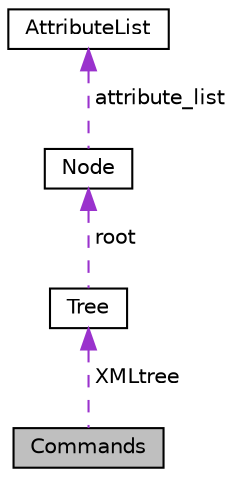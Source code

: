 digraph "Commands"
{
  edge [fontname="Helvetica",fontsize="10",labelfontname="Helvetica",labelfontsize="10"];
  node [fontname="Helvetica",fontsize="10",shape=record];
  Node1 [label="Commands",height=0.2,width=0.4,color="black", fillcolor="grey75", style="filled", fontcolor="black"];
  Node2 -> Node1 [dir="back",color="darkorchid3",fontsize="10",style="dashed",label=" XMLtree" ,fontname="Helvetica"];
  Node2 [label="Tree",height=0.2,width=0.4,color="black", fillcolor="white", style="filled",URL="$class_tree.html",tooltip="Класът описва кореновото дърво със всички XML елементи "];
  Node3 -> Node2 [dir="back",color="darkorchid3",fontsize="10",style="dashed",label=" root" ,fontname="Helvetica"];
  Node3 [label="Node",height=0.2,width=0.4,color="black", fillcolor="white", style="filled",URL="$class_node.html",tooltip="Класът описва елементите на XML документът. Всеки е елемент е част от кореново дърво ..."];
  Node4 -> Node3 [dir="back",color="darkorchid3",fontsize="10",style="dashed",label=" attribute_list" ,fontname="Helvetica"];
  Node4 [label="AttributeList",height=0.2,width=0.4,color="black", fillcolor="white", style="filled",URL="$struct_attribute_list.html",tooltip="Класът съдържа атрибутите на даден елемент "];
}
